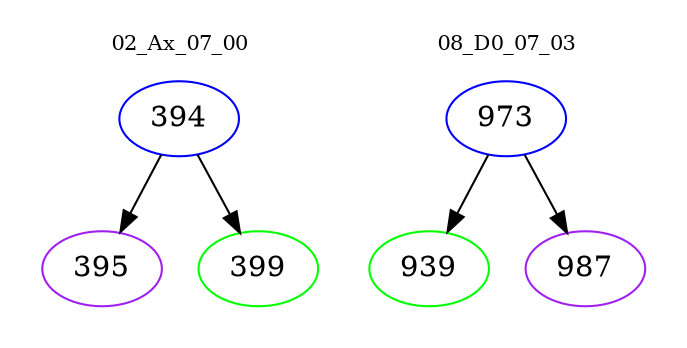 digraph{
subgraph cluster_0 {
color = white
label = "02_Ax_07_00";
fontsize=10;
T0_394 [label="394", color="blue"]
T0_394 -> T0_395 [color="black"]
T0_395 [label="395", color="purple"]
T0_394 -> T0_399 [color="black"]
T0_399 [label="399", color="green"]
}
subgraph cluster_1 {
color = white
label = "08_D0_07_03";
fontsize=10;
T1_973 [label="973", color="blue"]
T1_973 -> T1_939 [color="black"]
T1_939 [label="939", color="green"]
T1_973 -> T1_987 [color="black"]
T1_987 [label="987", color="purple"]
}
}

